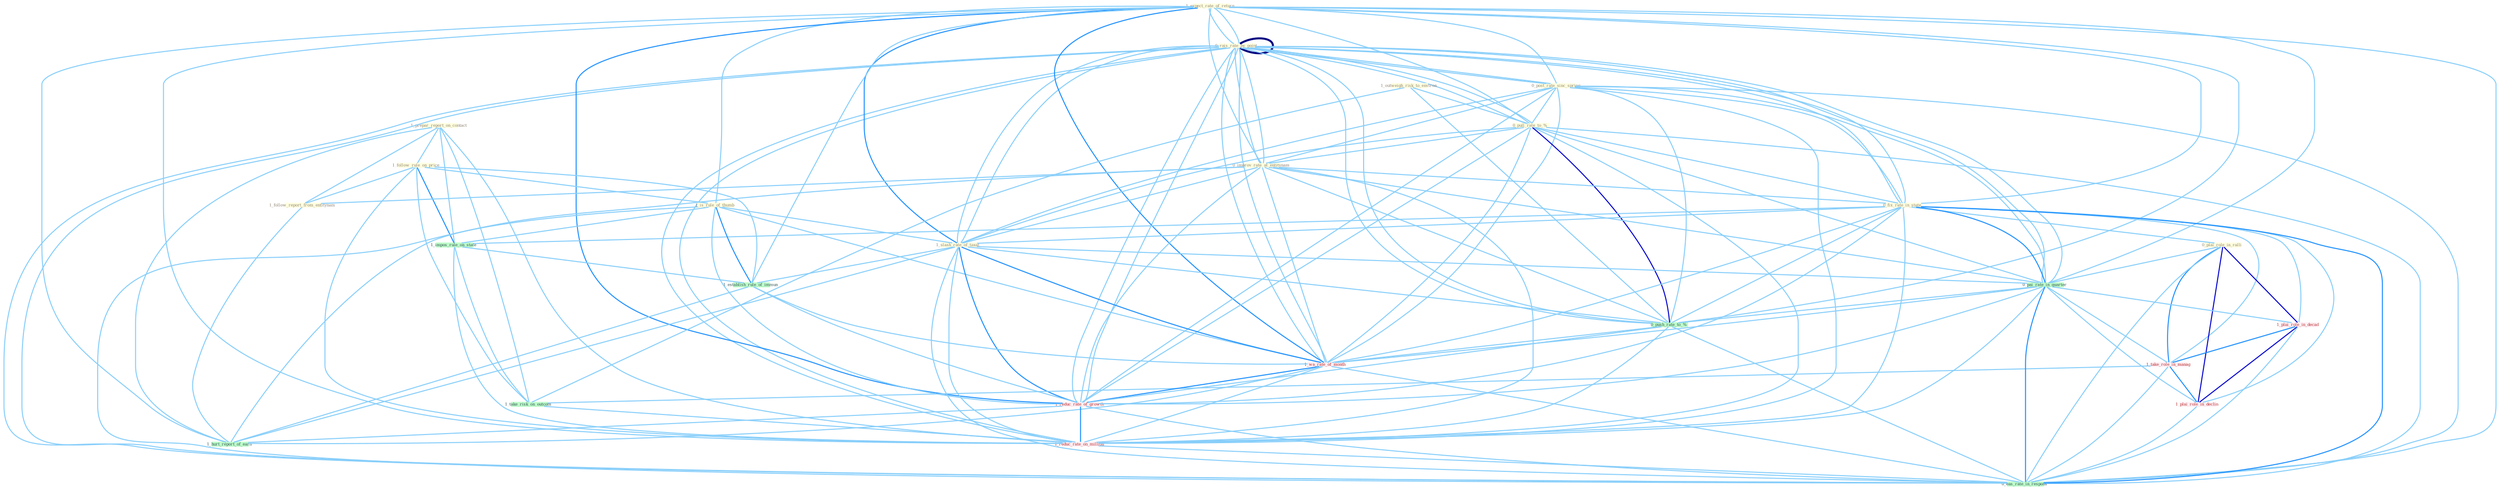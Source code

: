 Graph G{ 
    node
    [shape=polygon,style=filled,width=.5,height=.06,color="#BDFCC9",fixedsize=true,fontsize=4,
    fontcolor="#2f4f4f"];
    {node
    [color="#ffffe0", fontcolor="#8b7d6b"] "1_prepar_report_on_contact " "0_rais_rate_by_point " "1_expect_rate_of_return " "1_follow_rule_on_price " "0_rais_rate_by_point " "0_post_rate_sinc_spring " "1_outweigh_risk_to_environ " "0_pull_rate_to_% " "0_improv_rate_at_entitynam " "1_follow_report_from_entitynam " "0_fix_rate_in_state " "1_is_rule_of_thumb " "1_slash_rate_of_taxat " "0_plai_role_in_ralli "}
{node [color="#fff0f5", fontcolor="#b22222"] "1_plai_role_in_decad " "1_take_role_in_manag " "1_plai_role_in_declin " "1_wa_rate_of_month " "1_reduc_rate_of_growth " "1_reduc_rate_on_million "}
edge [color="#B0E2FF"];

	"1_prepar_report_on_contact " -- "1_follow_rule_on_price " [w="1", color="#87cefa" ];
	"1_prepar_report_on_contact " -- "1_follow_report_from_entitynam " [w="1", color="#87cefa" ];
	"1_prepar_report_on_contact " -- "1_impos_rule_on_state " [w="1", color="#87cefa" ];
	"1_prepar_report_on_contact " -- "1_take_risk_on_outcom " [w="1", color="#87cefa" ];
	"1_prepar_report_on_contact " -- "1_reduc_rate_on_million " [w="1", color="#87cefa" ];
	"1_prepar_report_on_contact " -- "1_hurt_report_of_earn " [w="1", color="#87cefa" ];
	"0_rais_rate_by_point " -- "1_expect_rate_of_return " [w="1", color="#87cefa" ];
	"0_rais_rate_by_point " -- "0_rais_rate_by_point " [w="4", style=bold, color="#000080", len=0.4];
	"0_rais_rate_by_point " -- "0_post_rate_sinc_spring " [w="1", color="#87cefa" ];
	"0_rais_rate_by_point " -- "0_pull_rate_to_% " [w="1", color="#87cefa" ];
	"0_rais_rate_by_point " -- "0_improv_rate_at_entitynam " [w="1", color="#87cefa" ];
	"0_rais_rate_by_point " -- "0_fix_rate_in_state " [w="1", color="#87cefa" ];
	"0_rais_rate_by_point " -- "1_slash_rate_of_taxat " [w="1", color="#87cefa" ];
	"0_rais_rate_by_point " -- "0_pai_rate_in_quarter " [w="1", color="#87cefa" ];
	"0_rais_rate_by_point " -- "0_push_rate_to_% " [w="1", color="#87cefa" ];
	"0_rais_rate_by_point " -- "1_wa_rate_of_month " [w="1", color="#87cefa" ];
	"0_rais_rate_by_point " -- "1_reduc_rate_of_growth " [w="1", color="#87cefa" ];
	"0_rais_rate_by_point " -- "1_reduc_rate_on_million " [w="1", color="#87cefa" ];
	"0_rais_rate_by_point " -- "0_eas_rate_in_respons " [w="1", color="#87cefa" ];
	"1_expect_rate_of_return " -- "0_rais_rate_by_point " [w="1", color="#87cefa" ];
	"1_expect_rate_of_return " -- "0_post_rate_sinc_spring " [w="1", color="#87cefa" ];
	"1_expect_rate_of_return " -- "0_pull_rate_to_% " [w="1", color="#87cefa" ];
	"1_expect_rate_of_return " -- "0_improv_rate_at_entitynam " [w="1", color="#87cefa" ];
	"1_expect_rate_of_return " -- "0_fix_rate_in_state " [w="1", color="#87cefa" ];
	"1_expect_rate_of_return " -- "1_is_rule_of_thumb " [w="1", color="#87cefa" ];
	"1_expect_rate_of_return " -- "1_slash_rate_of_taxat " [w="2", color="#1e90ff" , len=0.8];
	"1_expect_rate_of_return " -- "0_pai_rate_in_quarter " [w="1", color="#87cefa" ];
	"1_expect_rate_of_return " -- "0_push_rate_to_% " [w="1", color="#87cefa" ];
	"1_expect_rate_of_return " -- "1_establish_rule_of_immun " [w="1", color="#87cefa" ];
	"1_expect_rate_of_return " -- "1_wa_rate_of_month " [w="2", color="#1e90ff" , len=0.8];
	"1_expect_rate_of_return " -- "1_reduc_rate_of_growth " [w="2", color="#1e90ff" , len=0.8];
	"1_expect_rate_of_return " -- "1_reduc_rate_on_million " [w="1", color="#87cefa" ];
	"1_expect_rate_of_return " -- "1_hurt_report_of_earn " [w="1", color="#87cefa" ];
	"1_expect_rate_of_return " -- "0_eas_rate_in_respons " [w="1", color="#87cefa" ];
	"1_follow_rule_on_price " -- "1_follow_report_from_entitynam " [w="1", color="#87cefa" ];
	"1_follow_rule_on_price " -- "1_is_rule_of_thumb " [w="1", color="#87cefa" ];
	"1_follow_rule_on_price " -- "1_impos_rule_on_state " [w="2", color="#1e90ff" , len=0.8];
	"1_follow_rule_on_price " -- "1_take_risk_on_outcom " [w="1", color="#87cefa" ];
	"1_follow_rule_on_price " -- "1_establish_rule_of_immun " [w="1", color="#87cefa" ];
	"1_follow_rule_on_price " -- "1_reduc_rate_on_million " [w="1", color="#87cefa" ];
	"0_rais_rate_by_point " -- "0_post_rate_sinc_spring " [w="1", color="#87cefa" ];
	"0_rais_rate_by_point " -- "0_pull_rate_to_% " [w="1", color="#87cefa" ];
	"0_rais_rate_by_point " -- "0_improv_rate_at_entitynam " [w="1", color="#87cefa" ];
	"0_rais_rate_by_point " -- "0_fix_rate_in_state " [w="1", color="#87cefa" ];
	"0_rais_rate_by_point " -- "1_slash_rate_of_taxat " [w="1", color="#87cefa" ];
	"0_rais_rate_by_point " -- "0_pai_rate_in_quarter " [w="1", color="#87cefa" ];
	"0_rais_rate_by_point " -- "0_push_rate_to_% " [w="1", color="#87cefa" ];
	"0_rais_rate_by_point " -- "1_wa_rate_of_month " [w="1", color="#87cefa" ];
	"0_rais_rate_by_point " -- "1_reduc_rate_of_growth " [w="1", color="#87cefa" ];
	"0_rais_rate_by_point " -- "1_reduc_rate_on_million " [w="1", color="#87cefa" ];
	"0_rais_rate_by_point " -- "0_eas_rate_in_respons " [w="1", color="#87cefa" ];
	"0_post_rate_sinc_spring " -- "0_pull_rate_to_% " [w="1", color="#87cefa" ];
	"0_post_rate_sinc_spring " -- "0_improv_rate_at_entitynam " [w="1", color="#87cefa" ];
	"0_post_rate_sinc_spring " -- "0_fix_rate_in_state " [w="1", color="#87cefa" ];
	"0_post_rate_sinc_spring " -- "1_slash_rate_of_taxat " [w="1", color="#87cefa" ];
	"0_post_rate_sinc_spring " -- "0_pai_rate_in_quarter " [w="1", color="#87cefa" ];
	"0_post_rate_sinc_spring " -- "0_push_rate_to_% " [w="1", color="#87cefa" ];
	"0_post_rate_sinc_spring " -- "1_wa_rate_of_month " [w="1", color="#87cefa" ];
	"0_post_rate_sinc_spring " -- "1_reduc_rate_of_growth " [w="1", color="#87cefa" ];
	"0_post_rate_sinc_spring " -- "1_reduc_rate_on_million " [w="1", color="#87cefa" ];
	"0_post_rate_sinc_spring " -- "0_eas_rate_in_respons " [w="1", color="#87cefa" ];
	"1_outweigh_risk_to_environ " -- "0_pull_rate_to_% " [w="1", color="#87cefa" ];
	"1_outweigh_risk_to_environ " -- "0_push_rate_to_% " [w="1", color="#87cefa" ];
	"1_outweigh_risk_to_environ " -- "1_take_risk_on_outcom " [w="1", color="#87cefa" ];
	"0_pull_rate_to_% " -- "0_improv_rate_at_entitynam " [w="1", color="#87cefa" ];
	"0_pull_rate_to_% " -- "0_fix_rate_in_state " [w="1", color="#87cefa" ];
	"0_pull_rate_to_% " -- "1_slash_rate_of_taxat " [w="1", color="#87cefa" ];
	"0_pull_rate_to_% " -- "0_pai_rate_in_quarter " [w="1", color="#87cefa" ];
	"0_pull_rate_to_% " -- "0_push_rate_to_% " [w="3", color="#0000cd" , len=0.6];
	"0_pull_rate_to_% " -- "1_wa_rate_of_month " [w="1", color="#87cefa" ];
	"0_pull_rate_to_% " -- "1_reduc_rate_of_growth " [w="1", color="#87cefa" ];
	"0_pull_rate_to_% " -- "1_reduc_rate_on_million " [w="1", color="#87cefa" ];
	"0_pull_rate_to_% " -- "0_eas_rate_in_respons " [w="1", color="#87cefa" ];
	"0_improv_rate_at_entitynam " -- "1_follow_report_from_entitynam " [w="1", color="#87cefa" ];
	"0_improv_rate_at_entitynam " -- "0_fix_rate_in_state " [w="1", color="#87cefa" ];
	"0_improv_rate_at_entitynam " -- "1_slash_rate_of_taxat " [w="1", color="#87cefa" ];
	"0_improv_rate_at_entitynam " -- "0_pai_rate_in_quarter " [w="1", color="#87cefa" ];
	"0_improv_rate_at_entitynam " -- "0_push_rate_to_% " [w="1", color="#87cefa" ];
	"0_improv_rate_at_entitynam " -- "1_wa_rate_of_month " [w="1", color="#87cefa" ];
	"0_improv_rate_at_entitynam " -- "1_reduc_rate_of_growth " [w="1", color="#87cefa" ];
	"0_improv_rate_at_entitynam " -- "1_reduc_rate_on_million " [w="1", color="#87cefa" ];
	"0_improv_rate_at_entitynam " -- "0_eas_rate_in_respons " [w="1", color="#87cefa" ];
	"1_follow_report_from_entitynam " -- "1_hurt_report_of_earn " [w="1", color="#87cefa" ];
	"0_fix_rate_in_state " -- "1_slash_rate_of_taxat " [w="1", color="#87cefa" ];
	"0_fix_rate_in_state " -- "0_plai_role_in_ralli " [w="1", color="#87cefa" ];
	"0_fix_rate_in_state " -- "1_impos_rule_on_state " [w="1", color="#87cefa" ];
	"0_fix_rate_in_state " -- "0_pai_rate_in_quarter " [w="2", color="#1e90ff" , len=0.8];
	"0_fix_rate_in_state " -- "0_push_rate_to_% " [w="1", color="#87cefa" ];
	"0_fix_rate_in_state " -- "1_plai_role_in_decad " [w="1", color="#87cefa" ];
	"0_fix_rate_in_state " -- "1_take_role_in_manag " [w="1", color="#87cefa" ];
	"0_fix_rate_in_state " -- "1_plai_role_in_declin " [w="1", color="#87cefa" ];
	"0_fix_rate_in_state " -- "1_wa_rate_of_month " [w="1", color="#87cefa" ];
	"0_fix_rate_in_state " -- "1_reduc_rate_of_growth " [w="1", color="#87cefa" ];
	"0_fix_rate_in_state " -- "1_reduc_rate_on_million " [w="1", color="#87cefa" ];
	"0_fix_rate_in_state " -- "0_eas_rate_in_respons " [w="2", color="#1e90ff" , len=0.8];
	"1_is_rule_of_thumb " -- "1_slash_rate_of_taxat " [w="1", color="#87cefa" ];
	"1_is_rule_of_thumb " -- "1_impos_rule_on_state " [w="1", color="#87cefa" ];
	"1_is_rule_of_thumb " -- "1_establish_rule_of_immun " [w="2", color="#1e90ff" , len=0.8];
	"1_is_rule_of_thumb " -- "1_wa_rate_of_month " [w="1", color="#87cefa" ];
	"1_is_rule_of_thumb " -- "1_reduc_rate_of_growth " [w="1", color="#87cefa" ];
	"1_is_rule_of_thumb " -- "1_hurt_report_of_earn " [w="1", color="#87cefa" ];
	"1_slash_rate_of_taxat " -- "0_pai_rate_in_quarter " [w="1", color="#87cefa" ];
	"1_slash_rate_of_taxat " -- "0_push_rate_to_% " [w="1", color="#87cefa" ];
	"1_slash_rate_of_taxat " -- "1_establish_rule_of_immun " [w="1", color="#87cefa" ];
	"1_slash_rate_of_taxat " -- "1_wa_rate_of_month " [w="2", color="#1e90ff" , len=0.8];
	"1_slash_rate_of_taxat " -- "1_reduc_rate_of_growth " [w="2", color="#1e90ff" , len=0.8];
	"1_slash_rate_of_taxat " -- "1_reduc_rate_on_million " [w="1", color="#87cefa" ];
	"1_slash_rate_of_taxat " -- "1_hurt_report_of_earn " [w="1", color="#87cefa" ];
	"1_slash_rate_of_taxat " -- "0_eas_rate_in_respons " [w="1", color="#87cefa" ];
	"0_plai_role_in_ralli " -- "0_pai_rate_in_quarter " [w="1", color="#87cefa" ];
	"0_plai_role_in_ralli " -- "1_plai_role_in_decad " [w="3", color="#0000cd" , len=0.6];
	"0_plai_role_in_ralli " -- "1_take_role_in_manag " [w="2", color="#1e90ff" , len=0.8];
	"0_plai_role_in_ralli " -- "1_plai_role_in_declin " [w="3", color="#0000cd" , len=0.6];
	"0_plai_role_in_ralli " -- "0_eas_rate_in_respons " [w="1", color="#87cefa" ];
	"1_impos_rule_on_state " -- "1_take_risk_on_outcom " [w="1", color="#87cefa" ];
	"1_impos_rule_on_state " -- "1_establish_rule_of_immun " [w="1", color="#87cefa" ];
	"1_impos_rule_on_state " -- "1_reduc_rate_on_million " [w="1", color="#87cefa" ];
	"0_pai_rate_in_quarter " -- "0_push_rate_to_% " [w="1", color="#87cefa" ];
	"0_pai_rate_in_quarter " -- "1_plai_role_in_decad " [w="1", color="#87cefa" ];
	"0_pai_rate_in_quarter " -- "1_take_role_in_manag " [w="1", color="#87cefa" ];
	"0_pai_rate_in_quarter " -- "1_plai_role_in_declin " [w="1", color="#87cefa" ];
	"0_pai_rate_in_quarter " -- "1_wa_rate_of_month " [w="1", color="#87cefa" ];
	"0_pai_rate_in_quarter " -- "1_reduc_rate_of_growth " [w="1", color="#87cefa" ];
	"0_pai_rate_in_quarter " -- "1_reduc_rate_on_million " [w="1", color="#87cefa" ];
	"0_pai_rate_in_quarter " -- "0_eas_rate_in_respons " [w="2", color="#1e90ff" , len=0.8];
	"0_push_rate_to_% " -- "1_wa_rate_of_month " [w="1", color="#87cefa" ];
	"0_push_rate_to_% " -- "1_reduc_rate_of_growth " [w="1", color="#87cefa" ];
	"0_push_rate_to_% " -- "1_reduc_rate_on_million " [w="1", color="#87cefa" ];
	"0_push_rate_to_% " -- "0_eas_rate_in_respons " [w="1", color="#87cefa" ];
	"1_plai_role_in_decad " -- "1_take_role_in_manag " [w="2", color="#1e90ff" , len=0.8];
	"1_plai_role_in_decad " -- "1_plai_role_in_declin " [w="3", color="#0000cd" , len=0.6];
	"1_plai_role_in_decad " -- "0_eas_rate_in_respons " [w="1", color="#87cefa" ];
	"1_take_role_in_manag " -- "1_take_risk_on_outcom " [w="1", color="#87cefa" ];
	"1_take_role_in_manag " -- "1_plai_role_in_declin " [w="2", color="#1e90ff" , len=0.8];
	"1_take_role_in_manag " -- "0_eas_rate_in_respons " [w="1", color="#87cefa" ];
	"1_take_risk_on_outcom " -- "1_reduc_rate_on_million " [w="1", color="#87cefa" ];
	"1_establish_rule_of_immun " -- "1_wa_rate_of_month " [w="1", color="#87cefa" ];
	"1_establish_rule_of_immun " -- "1_reduc_rate_of_growth " [w="1", color="#87cefa" ];
	"1_establish_rule_of_immun " -- "1_hurt_report_of_earn " [w="1", color="#87cefa" ];
	"1_plai_role_in_declin " -- "0_eas_rate_in_respons " [w="1", color="#87cefa" ];
	"1_wa_rate_of_month " -- "1_reduc_rate_of_growth " [w="2", color="#1e90ff" , len=0.8];
	"1_wa_rate_of_month " -- "1_reduc_rate_on_million " [w="1", color="#87cefa" ];
	"1_wa_rate_of_month " -- "1_hurt_report_of_earn " [w="1", color="#87cefa" ];
	"1_wa_rate_of_month " -- "0_eas_rate_in_respons " [w="1", color="#87cefa" ];
	"1_reduc_rate_of_growth " -- "1_reduc_rate_on_million " [w="2", color="#1e90ff" , len=0.8];
	"1_reduc_rate_of_growth " -- "1_hurt_report_of_earn " [w="1", color="#87cefa" ];
	"1_reduc_rate_of_growth " -- "0_eas_rate_in_respons " [w="1", color="#87cefa" ];
	"1_reduc_rate_on_million " -- "0_eas_rate_in_respons " [w="1", color="#87cefa" ];
}
